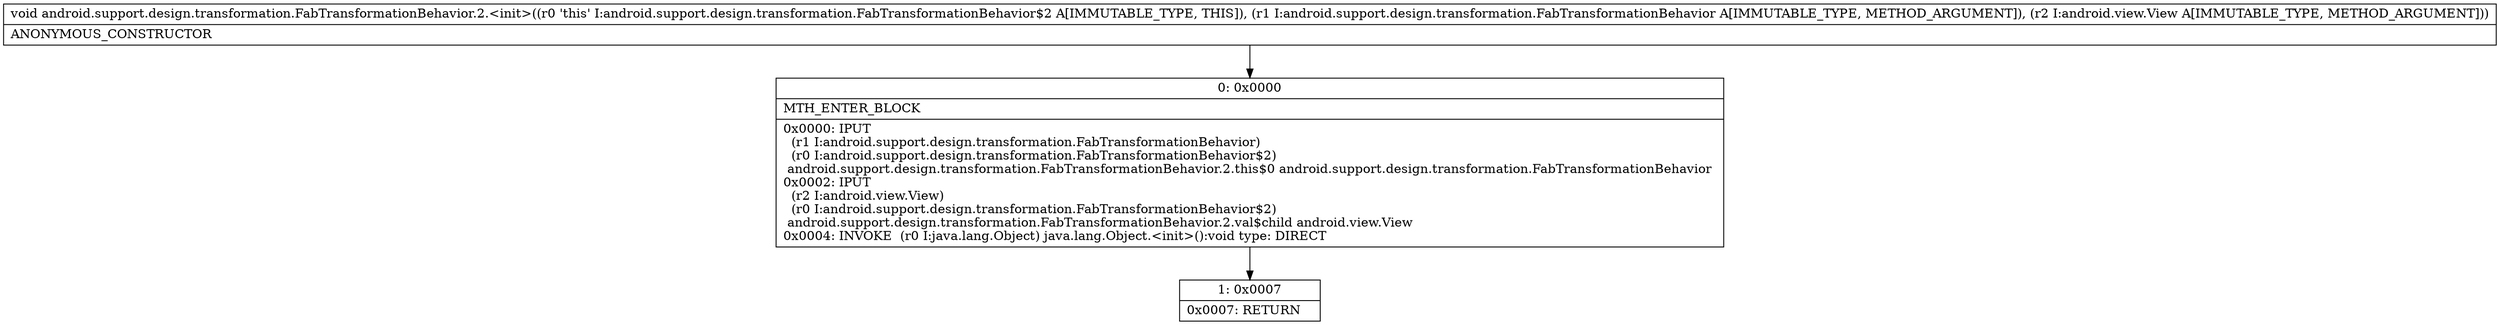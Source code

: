 digraph "CFG forandroid.support.design.transformation.FabTransformationBehavior.2.\<init\>(Landroid\/support\/design\/transformation\/FabTransformationBehavior;Landroid\/view\/View;)V" {
Node_0 [shape=record,label="{0\:\ 0x0000|MTH_ENTER_BLOCK\l|0x0000: IPUT  \l  (r1 I:android.support.design.transformation.FabTransformationBehavior)\l  (r0 I:android.support.design.transformation.FabTransformationBehavior$2)\l android.support.design.transformation.FabTransformationBehavior.2.this$0 android.support.design.transformation.FabTransformationBehavior \l0x0002: IPUT  \l  (r2 I:android.view.View)\l  (r0 I:android.support.design.transformation.FabTransformationBehavior$2)\l android.support.design.transformation.FabTransformationBehavior.2.val$child android.view.View \l0x0004: INVOKE  (r0 I:java.lang.Object) java.lang.Object.\<init\>():void type: DIRECT \l}"];
Node_1 [shape=record,label="{1\:\ 0x0007|0x0007: RETURN   \l}"];
MethodNode[shape=record,label="{void android.support.design.transformation.FabTransformationBehavior.2.\<init\>((r0 'this' I:android.support.design.transformation.FabTransformationBehavior$2 A[IMMUTABLE_TYPE, THIS]), (r1 I:android.support.design.transformation.FabTransformationBehavior A[IMMUTABLE_TYPE, METHOD_ARGUMENT]), (r2 I:android.view.View A[IMMUTABLE_TYPE, METHOD_ARGUMENT]))  | ANONYMOUS_CONSTRUCTOR\l}"];
MethodNode -> Node_0;
Node_0 -> Node_1;
}

